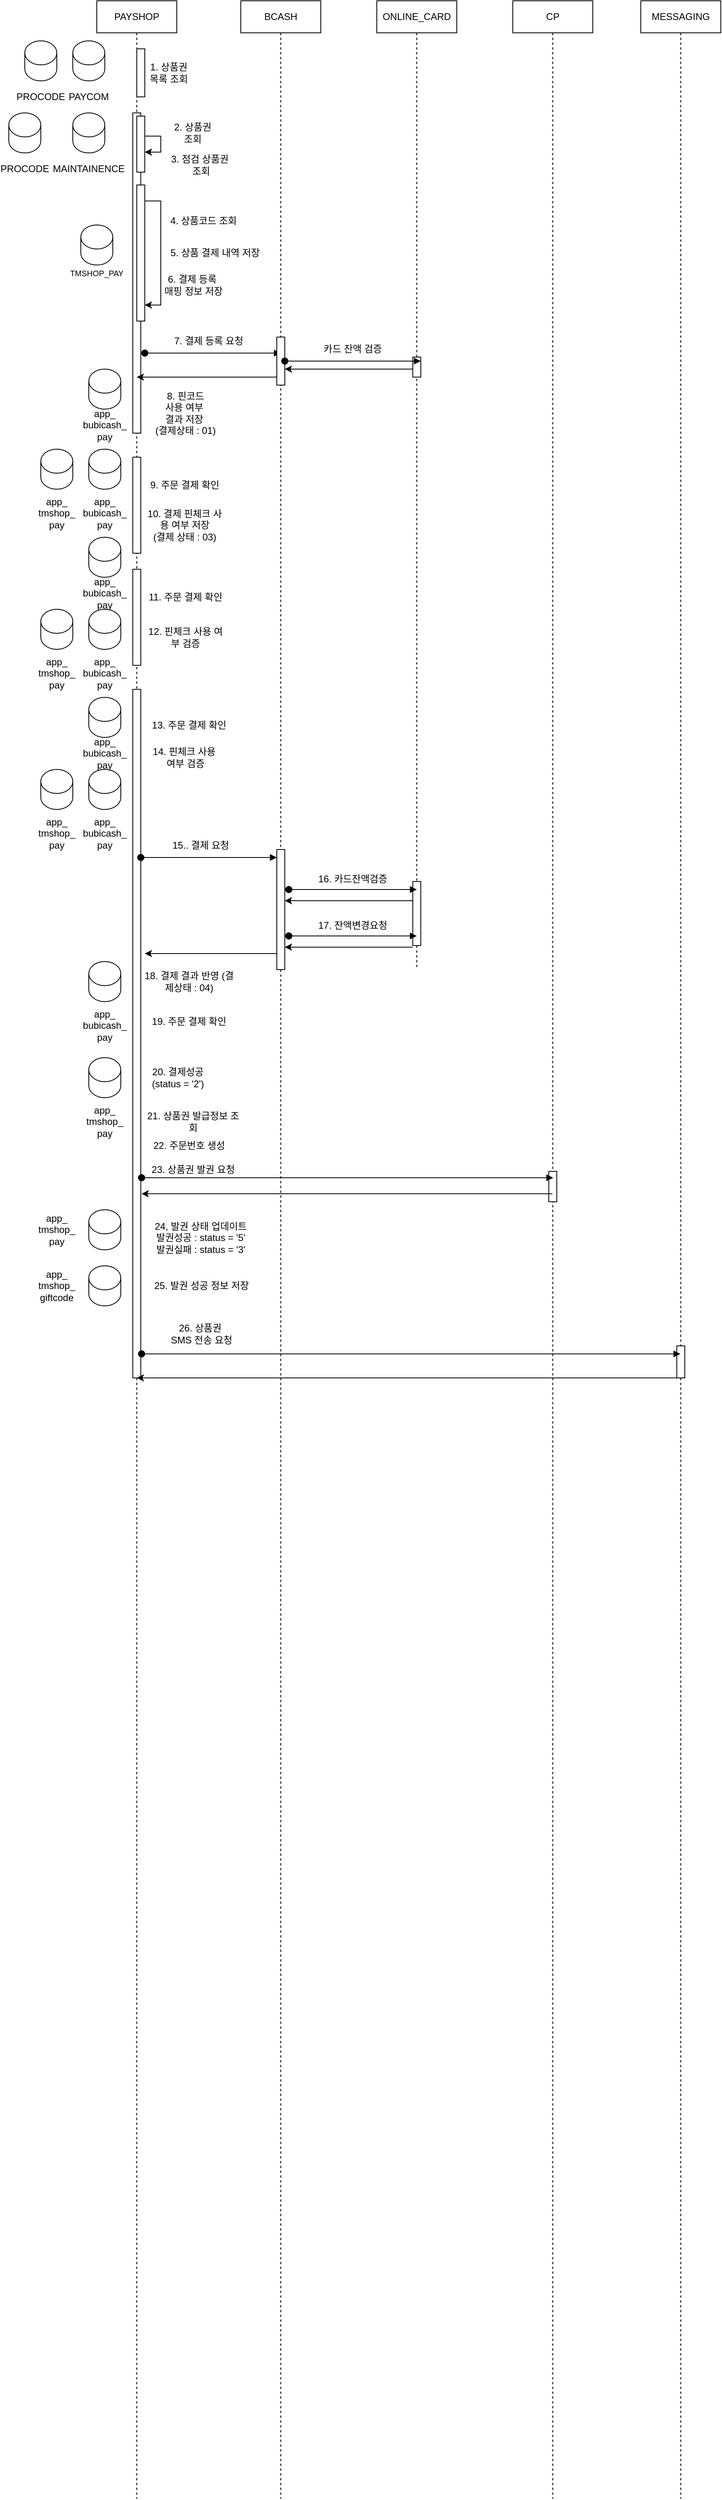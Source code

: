 <mxfile version="24.7.10">
  <diagram name="Page-1" id="2YBvvXClWsGukQMizWep">
    <mxGraphModel dx="1793" dy="975" grid="1" gridSize="10" guides="1" tooltips="1" connect="1" arrows="1" fold="1" page="1" pageScale="1" pageWidth="1654" pageHeight="2336" math="0" shadow="0">
      <root>
        <mxCell id="0" />
        <mxCell id="1" parent="0" />
        <mxCell id="aM9ryv3xv72pqoxQDRHE-1" value="PAYSHOP" style="shape=umlLifeline;perimeter=lifelinePerimeter;whiteSpace=wrap;html=1;container=0;dropTarget=0;collapsible=0;recursiveResize=0;outlineConnect=0;portConstraint=eastwest;newEdgeStyle={&quot;edgeStyle&quot;:&quot;elbowEdgeStyle&quot;,&quot;elbow&quot;:&quot;vertical&quot;,&quot;curved&quot;:0,&quot;rounded&quot;:0};" parent="1" vertex="1">
          <mxGeometry x="250" y="40" width="100" height="3120" as="geometry" />
        </mxCell>
        <mxCell id="yCdEPDMY8eZc63eLfSou-35" value="" style="html=1;points=[];perimeter=orthogonalPerimeter;outlineConnect=0;targetShapes=umlLifeline;portConstraint=eastwest;newEdgeStyle={&quot;edgeStyle&quot;:&quot;elbowEdgeStyle&quot;,&quot;elbow&quot;:&quot;vertical&quot;,&quot;curved&quot;:0,&quot;rounded&quot;:0};" vertex="1" parent="aM9ryv3xv72pqoxQDRHE-1">
          <mxGeometry x="45" y="140" width="10" height="400" as="geometry" />
        </mxCell>
        <mxCell id="aM9ryv3xv72pqoxQDRHE-4" value="" style="html=1;points=[];perimeter=orthogonalPerimeter;outlineConnect=0;targetShapes=umlLifeline;portConstraint=eastwest;newEdgeStyle={&quot;edgeStyle&quot;:&quot;elbowEdgeStyle&quot;,&quot;elbow&quot;:&quot;vertical&quot;,&quot;curved&quot;:0,&quot;rounded&quot;:0};" parent="aM9ryv3xv72pqoxQDRHE-1" vertex="1">
          <mxGeometry x="50" y="60" width="10" height="60" as="geometry" />
        </mxCell>
        <mxCell id="yCdEPDMY8eZc63eLfSou-82" value="" style="html=1;points=[];perimeter=orthogonalPerimeter;outlineConnect=0;targetShapes=umlLifeline;portConstraint=eastwest;newEdgeStyle={&quot;edgeStyle&quot;:&quot;elbowEdgeStyle&quot;,&quot;elbow&quot;:&quot;vertical&quot;,&quot;curved&quot;:0,&quot;rounded&quot;:0};" vertex="1" parent="aM9ryv3xv72pqoxQDRHE-1">
          <mxGeometry x="50" y="230" width="10" height="170" as="geometry" />
        </mxCell>
        <mxCell id="yCdEPDMY8eZc63eLfSou-92" value="" style="edgeStyle=elbowEdgeStyle;rounded=0;orthogonalLoop=1;jettySize=auto;html=1;elbow=vertical;curved=0;" edge="1" parent="aM9ryv3xv72pqoxQDRHE-1" source="yCdEPDMY8eZc63eLfSou-82" target="yCdEPDMY8eZc63eLfSou-82">
          <mxGeometry relative="1" as="geometry">
            <Array as="points">
              <mxPoint x="80" y="250" />
            </Array>
          </mxGeometry>
        </mxCell>
        <mxCell id="yCdEPDMY8eZc63eLfSou-108" value="" style="html=1;points=[];perimeter=orthogonalPerimeter;outlineConnect=0;targetShapes=umlLifeline;portConstraint=eastwest;newEdgeStyle={&quot;edgeStyle&quot;:&quot;elbowEdgeStyle&quot;,&quot;elbow&quot;:&quot;vertical&quot;,&quot;curved&quot;:0,&quot;rounded&quot;:0};" vertex="1" parent="aM9ryv3xv72pqoxQDRHE-1">
          <mxGeometry x="45" y="570" width="10" height="120" as="geometry" />
        </mxCell>
        <mxCell id="yCdEPDMY8eZc63eLfSou-117" value="" style="html=1;points=[];perimeter=orthogonalPerimeter;outlineConnect=0;targetShapes=umlLifeline;portConstraint=eastwest;newEdgeStyle={&quot;edgeStyle&quot;:&quot;elbowEdgeStyle&quot;,&quot;elbow&quot;:&quot;vertical&quot;,&quot;curved&quot;:0,&quot;rounded&quot;:0};" vertex="1" parent="aM9ryv3xv72pqoxQDRHE-1">
          <mxGeometry x="45" y="710" width="10" height="120" as="geometry" />
        </mxCell>
        <mxCell id="yCdEPDMY8eZc63eLfSou-127" value="" style="html=1;points=[];perimeter=orthogonalPerimeter;outlineConnect=0;targetShapes=umlLifeline;portConstraint=eastwest;newEdgeStyle={&quot;edgeStyle&quot;:&quot;elbowEdgeStyle&quot;,&quot;elbow&quot;:&quot;vertical&quot;,&quot;curved&quot;:0,&quot;rounded&quot;:0};" vertex="1" parent="aM9ryv3xv72pqoxQDRHE-1">
          <mxGeometry x="45" y="860" width="10" height="860" as="geometry" />
        </mxCell>
        <mxCell id="aM9ryv3xv72pqoxQDRHE-5" value="BCASH" style="shape=umlLifeline;perimeter=lifelinePerimeter;whiteSpace=wrap;html=1;container=0;dropTarget=0;collapsible=0;recursiveResize=0;outlineConnect=0;portConstraint=eastwest;newEdgeStyle={&quot;edgeStyle&quot;:&quot;elbowEdgeStyle&quot;,&quot;elbow&quot;:&quot;vertical&quot;,&quot;curved&quot;:0,&quot;rounded&quot;:0};" parent="1" vertex="1">
          <mxGeometry x="430" y="40" width="100" height="3120" as="geometry" />
        </mxCell>
        <mxCell id="yCdEPDMY8eZc63eLfSou-139" value="" style="html=1;points=[];perimeter=orthogonalPerimeter;outlineConnect=0;targetShapes=umlLifeline;portConstraint=eastwest;newEdgeStyle={&quot;edgeStyle&quot;:&quot;elbowEdgeStyle&quot;,&quot;elbow&quot;:&quot;vertical&quot;,&quot;curved&quot;:0,&quot;rounded&quot;:0};" vertex="1" parent="aM9ryv3xv72pqoxQDRHE-5">
          <mxGeometry x="45" y="1060" width="10" height="150" as="geometry" />
        </mxCell>
        <mxCell id="yCdEPDMY8eZc63eLfSou-5" value="CP" style="shape=umlLifeline;perimeter=lifelinePerimeter;whiteSpace=wrap;html=1;container=0;dropTarget=0;collapsible=0;recursiveResize=0;outlineConnect=0;portConstraint=eastwest;newEdgeStyle={&quot;edgeStyle&quot;:&quot;elbowEdgeStyle&quot;,&quot;elbow&quot;:&quot;vertical&quot;,&quot;curved&quot;:0,&quot;rounded&quot;:0};" vertex="1" parent="1">
          <mxGeometry x="770" y="40" width="100" height="3120" as="geometry" />
        </mxCell>
        <mxCell id="yCdEPDMY8eZc63eLfSou-6" value="" style="html=1;points=[];perimeter=orthogonalPerimeter;outlineConnect=0;targetShapes=umlLifeline;portConstraint=eastwest;newEdgeStyle={&quot;edgeStyle&quot;:&quot;elbowEdgeStyle&quot;,&quot;elbow&quot;:&quot;vertical&quot;,&quot;curved&quot;:0,&quot;rounded&quot;:0};" vertex="1" parent="yCdEPDMY8eZc63eLfSou-5">
          <mxGeometry x="45" y="1462" width="10" height="38" as="geometry" />
        </mxCell>
        <mxCell id="yCdEPDMY8eZc63eLfSou-7" value="ONLINE_CARD" style="shape=umlLifeline;perimeter=lifelinePerimeter;whiteSpace=wrap;html=1;container=0;dropTarget=0;collapsible=0;recursiveResize=0;outlineConnect=0;portConstraint=eastwest;newEdgeStyle={&quot;edgeStyle&quot;:&quot;elbowEdgeStyle&quot;,&quot;elbow&quot;:&quot;vertical&quot;,&quot;curved&quot;:0,&quot;rounded&quot;:0};" vertex="1" parent="1">
          <mxGeometry x="600" y="40" width="100" height="1210" as="geometry" />
        </mxCell>
        <mxCell id="yCdEPDMY8eZc63eLfSou-141" value="" style="html=1;points=[];perimeter=orthogonalPerimeter;outlineConnect=0;targetShapes=umlLifeline;portConstraint=eastwest;newEdgeStyle={&quot;edgeStyle&quot;:&quot;elbowEdgeStyle&quot;,&quot;elbow&quot;:&quot;vertical&quot;,&quot;curved&quot;:0,&quot;rounded&quot;:0};" vertex="1" parent="yCdEPDMY8eZc63eLfSou-7">
          <mxGeometry x="45" y="1100" width="10" height="80" as="geometry" />
        </mxCell>
        <mxCell id="yCdEPDMY8eZc63eLfSou-192" value="" style="html=1;points=[];perimeter=orthogonalPerimeter;outlineConnect=0;targetShapes=umlLifeline;portConstraint=eastwest;newEdgeStyle={&quot;edgeStyle&quot;:&quot;elbowEdgeStyle&quot;,&quot;elbow&quot;:&quot;vertical&quot;,&quot;curved&quot;:0,&quot;rounded&quot;:0};" vertex="1" parent="yCdEPDMY8eZc63eLfSou-7">
          <mxGeometry x="45" y="445" width="10" height="25" as="geometry" />
        </mxCell>
        <mxCell id="yCdEPDMY8eZc63eLfSou-11" value="1. 상품권 목록 조회" style="text;html=1;align=center;verticalAlign=middle;whiteSpace=wrap;rounded=0;" vertex="1" parent="1">
          <mxGeometry x="310" y="115" width="60" height="30" as="geometry" />
        </mxCell>
        <mxCell id="yCdEPDMY8eZc63eLfSou-12" value="" style="shape=cylinder3;whiteSpace=wrap;html=1;boundedLbl=1;backgroundOutline=1;size=15;" vertex="1" parent="1">
          <mxGeometry x="220" y="90" width="40" height="50" as="geometry" />
        </mxCell>
        <mxCell id="yCdEPDMY8eZc63eLfSou-13" value="PAYCOM" style="text;html=1;align=center;verticalAlign=middle;whiteSpace=wrap;rounded=0;" vertex="1" parent="1">
          <mxGeometry x="215" y="147.5" width="50" height="25" as="geometry" />
        </mxCell>
        <mxCell id="yCdEPDMY8eZc63eLfSou-14" value="" style="shape=cylinder3;whiteSpace=wrap;html=1;boundedLbl=1;backgroundOutline=1;size=15;" vertex="1" parent="1">
          <mxGeometry x="160" y="90" width="40" height="50" as="geometry" />
        </mxCell>
        <mxCell id="yCdEPDMY8eZc63eLfSou-15" value="PROCODE" style="text;html=1;align=center;verticalAlign=middle;whiteSpace=wrap;rounded=0;" vertex="1" parent="1">
          <mxGeometry x="160" y="150" width="40" height="20" as="geometry" />
        </mxCell>
        <mxCell id="yCdEPDMY8eZc63eLfSou-25" value="2. 상품권 조회" style="text;html=1;align=center;verticalAlign=middle;whiteSpace=wrap;rounded=0;" vertex="1" parent="1">
          <mxGeometry x="340" y="190" width="60" height="30" as="geometry" />
        </mxCell>
        <mxCell id="yCdEPDMY8eZc63eLfSou-39" value="" style="edgeStyle=elbowEdgeStyle;rounded=0;orthogonalLoop=1;jettySize=auto;html=1;elbow=vertical;curved=0;" edge="1" parent="1" source="yCdEPDMY8eZc63eLfSou-26" target="yCdEPDMY8eZc63eLfSou-26">
          <mxGeometry relative="1" as="geometry" />
        </mxCell>
        <mxCell id="yCdEPDMY8eZc63eLfSou-45" value="&lt;div&gt;3. 점검 상&lt;span style=&quot;background-color: initial;&quot;&gt;품권&amp;nbsp;&lt;/span&gt;&lt;/div&gt;&lt;div&gt;조회&lt;/div&gt;" style="text;html=1;align=center;verticalAlign=middle;whiteSpace=wrap;rounded=0;" vertex="1" parent="1">
          <mxGeometry x="332.75" y="230" width="94.5" height="30" as="geometry" />
        </mxCell>
        <mxCell id="yCdEPDMY8eZc63eLfSou-50" value="" style="edgeStyle=elbowEdgeStyle;rounded=0;orthogonalLoop=1;jettySize=auto;html=1;elbow=vertical;curved=0;" edge="1" parent="1" source="aM9ryv3xv72pqoxQDRHE-4" target="yCdEPDMY8eZc63eLfSou-11">
          <mxGeometry relative="1" as="geometry" />
        </mxCell>
        <mxCell id="yCdEPDMY8eZc63eLfSou-54" value="" style="html=1;verticalAlign=bottom;startArrow=oval;endArrow=block;startSize=8;edgeStyle=elbowEdgeStyle;elbow=vertical;curved=0;rounded=0;" edge="1" parent="1">
          <mxGeometry relative="1" as="geometry">
            <mxPoint x="309.999" y="480.002" as="sourcePoint" />
            <mxPoint x="480" y="480" as="targetPoint" />
          </mxGeometry>
        </mxCell>
        <mxCell id="yCdEPDMY8eZc63eLfSou-55" value="" style="endArrow=classic;html=1;rounded=0;" edge="1" parent="1">
          <mxGeometry width="50" height="50" relative="1" as="geometry">
            <mxPoint x="475" y="510" as="sourcePoint" />
            <mxPoint x="299.999" y="510" as="targetPoint" />
          </mxGeometry>
        </mxCell>
        <mxCell id="yCdEPDMY8eZc63eLfSou-56" value="7. 결제 등록 요청" style="text;html=1;align=center;verticalAlign=middle;whiteSpace=wrap;rounded=0;" vertex="1" parent="1">
          <mxGeometry x="340" y="450" width="100" height="30" as="geometry" />
        </mxCell>
        <mxCell id="yCdEPDMY8eZc63eLfSou-85" value="&lt;div&gt;4. 상품코드 조회&lt;/div&gt;" style="text;html=1;align=center;verticalAlign=middle;whiteSpace=wrap;rounded=0;" vertex="1" parent="1">
          <mxGeometry x="325.5" y="300" width="114.5" height="30" as="geometry" />
        </mxCell>
        <mxCell id="yCdEPDMY8eZc63eLfSou-26" value="" style="html=1;points=[];perimeter=orthogonalPerimeter;outlineConnect=0;targetShapes=umlLifeline;portConstraint=eastwest;newEdgeStyle={&quot;edgeStyle&quot;:&quot;elbowEdgeStyle&quot;,&quot;elbow&quot;:&quot;vertical&quot;,&quot;curved&quot;:0,&quot;rounded&quot;:0};" vertex="1" parent="1">
          <mxGeometry x="300" y="184" width="10" height="70" as="geometry" />
        </mxCell>
        <mxCell id="yCdEPDMY8eZc63eLfSou-94" value="5. 상품 결제 내역 저장" style="text;html=1;align=center;verticalAlign=middle;whiteSpace=wrap;rounded=0;" vertex="1" parent="1">
          <mxGeometry x="332.75" y="340" width="130" height="30" as="geometry" />
        </mxCell>
        <mxCell id="yCdEPDMY8eZc63eLfSou-96" value="6. 결제 등록&amp;nbsp;&lt;div&gt;매핑 정보 저장&lt;/div&gt;" style="text;html=1;align=center;verticalAlign=middle;whiteSpace=wrap;rounded=0;" vertex="1" parent="1">
          <mxGeometry x="300.5" y="380" width="140" height="30" as="geometry" />
        </mxCell>
        <mxCell id="yCdEPDMY8eZc63eLfSou-99" value="8. 핀코드&lt;div&gt;사용 여부&amp;nbsp;&lt;/div&gt;&lt;div&gt;결과 저장&amp;nbsp;&lt;/div&gt;&lt;div&gt;(결제상태 : 01)&lt;/div&gt;" style="text;html=1;align=center;verticalAlign=middle;whiteSpace=wrap;rounded=0;" vertex="1" parent="1">
          <mxGeometry x="311" y="540" width="100" height="30" as="geometry" />
        </mxCell>
        <mxCell id="yCdEPDMY8eZc63eLfSou-105" value="" style="endArrow=classic;html=1;rounded=0;" edge="1" parent="1" target="yCdEPDMY8eZc63eLfSou-53">
          <mxGeometry width="50" height="50" relative="1" as="geometry">
            <mxPoint x="479.5" y="500" as="sourcePoint" />
            <mxPoint x="299.999" y="500" as="targetPoint" />
          </mxGeometry>
        </mxCell>
        <mxCell id="yCdEPDMY8eZc63eLfSou-53" value="" style="html=1;points=[];perimeter=orthogonalPerimeter;outlineConnect=0;targetShapes=umlLifeline;portConstraint=eastwest;newEdgeStyle={&quot;edgeStyle&quot;:&quot;elbowEdgeStyle&quot;,&quot;elbow&quot;:&quot;vertical&quot;,&quot;curved&quot;:0,&quot;rounded&quot;:0};" vertex="1" parent="1">
          <mxGeometry x="475" y="460" width="10" height="60" as="geometry" />
        </mxCell>
        <mxCell id="yCdEPDMY8eZc63eLfSou-106" value="" style="shape=cylinder3;whiteSpace=wrap;html=1;boundedLbl=1;backgroundOutline=1;size=15;" vertex="1" parent="1">
          <mxGeometry x="240" y="600" width="40" height="50" as="geometry" />
        </mxCell>
        <mxCell id="yCdEPDMY8eZc63eLfSou-107" value="app_&lt;div&gt;bubicash_&lt;/div&gt;&lt;div&gt;pay&lt;/div&gt;" style="text;html=1;align=center;verticalAlign=middle;whiteSpace=wrap;rounded=0;" vertex="1" parent="1">
          <mxGeometry x="240" y="670" width="40" height="20" as="geometry" />
        </mxCell>
        <mxCell id="yCdEPDMY8eZc63eLfSou-109" value="9. 주문 결제 확인" style="text;html=1;align=center;verticalAlign=middle;whiteSpace=wrap;rounded=0;" vertex="1" parent="1">
          <mxGeometry x="310" y="630" width="100" height="30" as="geometry" />
        </mxCell>
        <mxCell id="yCdEPDMY8eZc63eLfSou-110" value="" style="shape=cylinder3;whiteSpace=wrap;html=1;boundedLbl=1;backgroundOutline=1;size=15;" vertex="1" parent="1">
          <mxGeometry x="240" y="710" width="40" height="50" as="geometry" />
        </mxCell>
        <mxCell id="yCdEPDMY8eZc63eLfSou-111" value="app_&lt;div&gt;bubicash_&lt;/div&gt;&lt;div&gt;pay&lt;/div&gt;" style="text;html=1;align=center;verticalAlign=middle;whiteSpace=wrap;rounded=0;" vertex="1" parent="1">
          <mxGeometry x="240" y="770" width="40" height="20" as="geometry" />
        </mxCell>
        <mxCell id="yCdEPDMY8eZc63eLfSou-112" value="" style="shape=cylinder3;whiteSpace=wrap;html=1;boundedLbl=1;backgroundOutline=1;size=15;" vertex="1" parent="1">
          <mxGeometry x="180" y="600" width="40" height="50" as="geometry" />
        </mxCell>
        <mxCell id="yCdEPDMY8eZc63eLfSou-113" value="app_&lt;div&gt;tmshop_&lt;/div&gt;&lt;div&gt;pay&lt;/div&gt;" style="text;html=1;align=center;verticalAlign=middle;whiteSpace=wrap;rounded=0;" vertex="1" parent="1">
          <mxGeometry x="180" y="670" width="40" height="20" as="geometry" />
        </mxCell>
        <mxCell id="yCdEPDMY8eZc63eLfSou-114" value="10. 결제 핀체크 사용 여부 저장&lt;div&gt;(결제 상태 : 03)&lt;/div&gt;" style="text;html=1;align=center;verticalAlign=middle;whiteSpace=wrap;rounded=0;" vertex="1" parent="1">
          <mxGeometry x="310" y="680" width="100" height="30" as="geometry" />
        </mxCell>
        <mxCell id="yCdEPDMY8eZc63eLfSou-119" value="11. 주문 결제 확인" style="text;html=1;align=center;verticalAlign=middle;whiteSpace=wrap;rounded=0;" vertex="1" parent="1">
          <mxGeometry x="311" y="770" width="100" height="30" as="geometry" />
        </mxCell>
        <mxCell id="yCdEPDMY8eZc63eLfSou-120" value="" style="shape=cylinder3;whiteSpace=wrap;html=1;boundedLbl=1;backgroundOutline=1;size=15;" vertex="1" parent="1">
          <mxGeometry x="240" y="500" width="40" height="50" as="geometry" />
        </mxCell>
        <mxCell id="yCdEPDMY8eZc63eLfSou-121" value="app_&lt;div&gt;bubicash_&lt;/div&gt;&lt;div&gt;pay&lt;/div&gt;" style="text;html=1;align=center;verticalAlign=middle;whiteSpace=wrap;rounded=0;" vertex="1" parent="1">
          <mxGeometry x="240" y="560" width="40" height="20" as="geometry" />
        </mxCell>
        <mxCell id="yCdEPDMY8eZc63eLfSou-122" value="" style="shape=cylinder3;whiteSpace=wrap;html=1;boundedLbl=1;backgroundOutline=1;size=15;" vertex="1" parent="1">
          <mxGeometry x="180" y="800" width="40" height="50" as="geometry" />
        </mxCell>
        <mxCell id="yCdEPDMY8eZc63eLfSou-123" value="" style="shape=cylinder3;whiteSpace=wrap;html=1;boundedLbl=1;backgroundOutline=1;size=15;" vertex="1" parent="1">
          <mxGeometry x="240" y="800" width="40" height="50" as="geometry" />
        </mxCell>
        <mxCell id="yCdEPDMY8eZc63eLfSou-124" value="app_&lt;div&gt;tmshop_&lt;/div&gt;&lt;div&gt;pay&lt;/div&gt;" style="text;html=1;align=center;verticalAlign=middle;whiteSpace=wrap;rounded=0;" vertex="1" parent="1">
          <mxGeometry x="180" y="870" width="40" height="20" as="geometry" />
        </mxCell>
        <mxCell id="yCdEPDMY8eZc63eLfSou-125" value="app_&lt;div&gt;bubicash_&lt;/div&gt;&lt;div&gt;pay&lt;/div&gt;" style="text;html=1;align=center;verticalAlign=middle;whiteSpace=wrap;rounded=0;" vertex="1" parent="1">
          <mxGeometry x="240" y="870" width="40" height="20" as="geometry" />
        </mxCell>
        <mxCell id="yCdEPDMY8eZc63eLfSou-126" value="12. 핀체크 사용 여부 검증" style="text;html=1;align=center;verticalAlign=middle;whiteSpace=wrap;rounded=0;" vertex="1" parent="1">
          <mxGeometry x="311" y="820" width="100" height="30" as="geometry" />
        </mxCell>
        <mxCell id="yCdEPDMY8eZc63eLfSou-128" value="13. 주문 결제 확인" style="text;html=1;align=center;verticalAlign=middle;whiteSpace=wrap;rounded=0;" vertex="1" parent="1">
          <mxGeometry x="311" y="930" width="109" height="30" as="geometry" />
        </mxCell>
        <mxCell id="yCdEPDMY8eZc63eLfSou-129" value="14. 핀체크 사용&amp;nbsp;&lt;div&gt;여부 검증&lt;/div&gt;" style="text;html=1;align=center;verticalAlign=middle;whiteSpace=wrap;rounded=0;" vertex="1" parent="1">
          <mxGeometry x="311" y="970" width="100" height="30" as="geometry" />
        </mxCell>
        <mxCell id="yCdEPDMY8eZc63eLfSou-130" value="" style="shape=cylinder3;whiteSpace=wrap;html=1;boundedLbl=1;backgroundOutline=1;size=15;" vertex="1" parent="1">
          <mxGeometry x="240" y="910" width="40" height="50" as="geometry" />
        </mxCell>
        <mxCell id="yCdEPDMY8eZc63eLfSou-131" value="app_&lt;div&gt;bubicash_&lt;/div&gt;&lt;div&gt;pay&lt;/div&gt;" style="text;html=1;align=center;verticalAlign=middle;whiteSpace=wrap;rounded=0;" vertex="1" parent="1">
          <mxGeometry x="240" y="970" width="40" height="20" as="geometry" />
        </mxCell>
        <mxCell id="yCdEPDMY8eZc63eLfSou-132" value="" style="shape=cylinder3;whiteSpace=wrap;html=1;boundedLbl=1;backgroundOutline=1;size=15;" vertex="1" parent="1">
          <mxGeometry x="180" y="1000" width="40" height="50" as="geometry" />
        </mxCell>
        <mxCell id="yCdEPDMY8eZc63eLfSou-133" value="app_&lt;div&gt;tmshop_&lt;/div&gt;&lt;div&gt;pay&lt;/div&gt;" style="text;html=1;align=center;verticalAlign=middle;whiteSpace=wrap;rounded=0;" vertex="1" parent="1">
          <mxGeometry x="180" y="1070" width="40" height="20" as="geometry" />
        </mxCell>
        <mxCell id="yCdEPDMY8eZc63eLfSou-134" value="app_&lt;div&gt;bubicash_&lt;/div&gt;&lt;div&gt;pay&lt;/div&gt;" style="text;html=1;align=center;verticalAlign=middle;whiteSpace=wrap;rounded=0;" vertex="1" parent="1">
          <mxGeometry x="240" y="1070" width="40" height="20" as="geometry" />
        </mxCell>
        <mxCell id="yCdEPDMY8eZc63eLfSou-135" value="" style="shape=cylinder3;whiteSpace=wrap;html=1;boundedLbl=1;backgroundOutline=1;size=15;" vertex="1" parent="1">
          <mxGeometry x="240" y="1000" width="40" height="50" as="geometry" />
        </mxCell>
        <mxCell id="yCdEPDMY8eZc63eLfSou-137" value="15.. 결제 요청" style="text;html=1;align=center;verticalAlign=middle;whiteSpace=wrap;rounded=0;" vertex="1" parent="1">
          <mxGeometry x="330" y="1080" width="100" height="30" as="geometry" />
        </mxCell>
        <mxCell id="yCdEPDMY8eZc63eLfSou-138" value="" style="html=1;verticalAlign=bottom;startArrow=oval;endArrow=block;startSize=8;edgeStyle=elbowEdgeStyle;elbow=vertical;curved=0;rounded=0;" edge="1" parent="1">
          <mxGeometry relative="1" as="geometry">
            <mxPoint x="304.999" y="1110.002" as="sourcePoint" />
            <mxPoint x="475" y="1110" as="targetPoint" />
          </mxGeometry>
        </mxCell>
        <mxCell id="yCdEPDMY8eZc63eLfSou-142" value="" style="html=1;verticalAlign=bottom;startArrow=oval;endArrow=block;startSize=8;edgeStyle=elbowEdgeStyle;elbow=vertical;curved=0;rounded=0;" edge="1" parent="1">
          <mxGeometry relative="1" as="geometry">
            <mxPoint x="489.999" y="1150.002" as="sourcePoint" />
            <mxPoint x="650" y="1150" as="targetPoint" />
          </mxGeometry>
        </mxCell>
        <mxCell id="yCdEPDMY8eZc63eLfSou-143" value="16. 카드잔액검증" style="text;html=1;align=center;verticalAlign=middle;whiteSpace=wrap;rounded=0;" vertex="1" parent="1">
          <mxGeometry x="520" y="1122" width="100" height="30" as="geometry" />
        </mxCell>
        <mxCell id="yCdEPDMY8eZc63eLfSou-144" value="" style="endArrow=classic;html=1;rounded=0;" edge="1" parent="1">
          <mxGeometry width="50" height="50" relative="1" as="geometry">
            <mxPoint x="645" y="1164" as="sourcePoint" />
            <mxPoint x="485" y="1164" as="targetPoint" />
          </mxGeometry>
        </mxCell>
        <mxCell id="yCdEPDMY8eZc63eLfSou-149" value="" style="html=1;verticalAlign=bottom;startArrow=oval;endArrow=block;startSize=8;edgeStyle=elbowEdgeStyle;elbow=vertical;curved=0;rounded=0;" edge="1" parent="1">
          <mxGeometry relative="1" as="geometry">
            <mxPoint x="489.999" y="1208.002" as="sourcePoint" />
            <mxPoint x="650" y="1208" as="targetPoint" />
          </mxGeometry>
        </mxCell>
        <mxCell id="yCdEPDMY8eZc63eLfSou-150" value="" style="endArrow=classic;html=1;rounded=0;" edge="1" parent="1">
          <mxGeometry width="50" height="50" relative="1" as="geometry">
            <mxPoint x="645" y="1222" as="sourcePoint" />
            <mxPoint x="485" y="1222" as="targetPoint" />
          </mxGeometry>
        </mxCell>
        <mxCell id="yCdEPDMY8eZc63eLfSou-151" value="17. 잔액변경요청" style="text;html=1;align=center;verticalAlign=middle;whiteSpace=wrap;rounded=0;" vertex="1" parent="1">
          <mxGeometry x="520" y="1180" width="100" height="30" as="geometry" />
        </mxCell>
        <mxCell id="yCdEPDMY8eZc63eLfSou-152" value="" style="endArrow=classic;html=1;rounded=0;" edge="1" parent="1">
          <mxGeometry width="50" height="50" relative="1" as="geometry">
            <mxPoint x="475" y="1230" as="sourcePoint" />
            <mxPoint x="310" y="1230" as="targetPoint" />
          </mxGeometry>
        </mxCell>
        <mxCell id="yCdEPDMY8eZc63eLfSou-157" value="" style="shape=cylinder3;whiteSpace=wrap;html=1;boundedLbl=1;backgroundOutline=1;size=15;" vertex="1" parent="1">
          <mxGeometry x="240" y="1240" width="40" height="50" as="geometry" />
        </mxCell>
        <mxCell id="yCdEPDMY8eZc63eLfSou-158" value="app_&lt;div&gt;bubicash_&lt;/div&gt;&lt;div&gt;pay&lt;/div&gt;" style="text;html=1;align=center;verticalAlign=middle;whiteSpace=wrap;rounded=0;" vertex="1" parent="1">
          <mxGeometry x="240" y="1310" width="40" height="20" as="geometry" />
        </mxCell>
        <mxCell id="yCdEPDMY8eZc63eLfSou-159" value="18. 결제 결과 반영 (결제상태 : 04)" style="text;html=1;align=center;verticalAlign=middle;whiteSpace=wrap;rounded=0;" vertex="1" parent="1">
          <mxGeometry x="306" y="1250" width="119" height="30" as="geometry" />
        </mxCell>
        <mxCell id="yCdEPDMY8eZc63eLfSou-162" value="19. 주문 결제 확인" style="text;html=1;align=center;verticalAlign=middle;whiteSpace=wrap;rounded=0;" vertex="1" parent="1">
          <mxGeometry x="306" y="1300" width="119" height="30" as="geometry" />
        </mxCell>
        <mxCell id="yCdEPDMY8eZc63eLfSou-163" value="20. 결제성공&lt;div&gt;(status = &#39;2&#39;)&lt;/div&gt;" style="text;html=1;align=center;verticalAlign=middle;whiteSpace=wrap;rounded=0;" vertex="1" parent="1">
          <mxGeometry x="292" y="1370" width="119" height="30" as="geometry" />
        </mxCell>
        <mxCell id="yCdEPDMY8eZc63eLfSou-164" value="" style="shape=cylinder3;whiteSpace=wrap;html=1;boundedLbl=1;backgroundOutline=1;size=15;" vertex="1" parent="1">
          <mxGeometry x="240" y="1360" width="40" height="50" as="geometry" />
        </mxCell>
        <mxCell id="yCdEPDMY8eZc63eLfSou-166" value="app_&lt;div&gt;tmshop_&lt;/div&gt;&lt;div&gt;pay&lt;/div&gt;" style="text;html=1;align=center;verticalAlign=middle;whiteSpace=wrap;rounded=0;" vertex="1" parent="1">
          <mxGeometry x="240" y="1430" width="40" height="20" as="geometry" />
        </mxCell>
        <mxCell id="yCdEPDMY8eZc63eLfSou-167" value="21. 상품권 발급정보 조회" style="text;html=1;align=center;verticalAlign=middle;whiteSpace=wrap;rounded=0;" vertex="1" parent="1">
          <mxGeometry x="311" y="1425" width="119" height="30" as="geometry" />
        </mxCell>
        <mxCell id="yCdEPDMY8eZc63eLfSou-168" value="22. 주문번호 생성" style="text;html=1;align=center;verticalAlign=middle;whiteSpace=wrap;rounded=0;" vertex="1" parent="1">
          <mxGeometry x="306" y="1455" width="119" height="30" as="geometry" />
        </mxCell>
        <mxCell id="yCdEPDMY8eZc63eLfSou-171" value="" style="html=1;verticalAlign=bottom;startArrow=oval;endArrow=block;startSize=8;edgeStyle=elbowEdgeStyle;elbow=vertical;curved=0;rounded=0;" edge="1" parent="1">
          <mxGeometry relative="1" as="geometry">
            <mxPoint x="305.999" y="1510.002" as="sourcePoint" />
            <mxPoint x="820.5" y="1510" as="targetPoint" />
          </mxGeometry>
        </mxCell>
        <mxCell id="yCdEPDMY8eZc63eLfSou-172" value="23. 상품권 발권 요청" style="text;html=1;align=center;verticalAlign=middle;whiteSpace=wrap;rounded=0;" vertex="1" parent="1">
          <mxGeometry x="311" y="1485" width="119" height="30" as="geometry" />
        </mxCell>
        <mxCell id="yCdEPDMY8eZc63eLfSou-174" value="" style="endArrow=classic;html=1;rounded=0;" edge="1" parent="1" source="yCdEPDMY8eZc63eLfSou-5">
          <mxGeometry width="50" height="50" relative="1" as="geometry">
            <mxPoint x="471" y="1530" as="sourcePoint" />
            <mxPoint x="306" y="1530" as="targetPoint" />
          </mxGeometry>
        </mxCell>
        <mxCell id="yCdEPDMY8eZc63eLfSou-175" value="24, 발권 상태 업데이트&lt;div&gt;발권성공 : status = &#39;5&#39;&lt;/div&gt;&lt;div&gt;발권실패 : status = &#39;3&#39;&lt;/div&gt;" style="text;html=1;align=center;verticalAlign=middle;whiteSpace=wrap;rounded=0;" vertex="1" parent="1">
          <mxGeometry x="310" y="1570" width="140" height="30" as="geometry" />
        </mxCell>
        <mxCell id="yCdEPDMY8eZc63eLfSou-176" value="" style="shape=cylinder3;whiteSpace=wrap;html=1;boundedLbl=1;backgroundOutline=1;size=15;" vertex="1" parent="1">
          <mxGeometry x="240" y="1550" width="40" height="50" as="geometry" />
        </mxCell>
        <mxCell id="yCdEPDMY8eZc63eLfSou-178" value="app_&lt;div&gt;tmshop_&lt;/div&gt;&lt;div&gt;pay&lt;/div&gt;" style="text;html=1;align=center;verticalAlign=middle;whiteSpace=wrap;rounded=0;" vertex="1" parent="1">
          <mxGeometry x="180" y="1565" width="40" height="20" as="geometry" />
        </mxCell>
        <mxCell id="yCdEPDMY8eZc63eLfSou-179" value="25. 발권 성공 정보 저장" style="text;html=1;align=center;verticalAlign=middle;whiteSpace=wrap;rounded=0;" vertex="1" parent="1">
          <mxGeometry x="311" y="1630" width="140" height="30" as="geometry" />
        </mxCell>
        <mxCell id="yCdEPDMY8eZc63eLfSou-182" value="MESSAGING" style="shape=umlLifeline;perimeter=lifelinePerimeter;whiteSpace=wrap;html=1;container=0;dropTarget=0;collapsible=0;recursiveResize=0;outlineConnect=0;portConstraint=eastwest;newEdgeStyle={&quot;edgeStyle&quot;:&quot;elbowEdgeStyle&quot;,&quot;elbow&quot;:&quot;vertical&quot;,&quot;curved&quot;:0,&quot;rounded&quot;:0};" vertex="1" parent="1">
          <mxGeometry x="930" y="40" width="100" height="3120" as="geometry" />
        </mxCell>
        <mxCell id="yCdEPDMY8eZc63eLfSou-183" value="" style="html=1;points=[];perimeter=orthogonalPerimeter;outlineConnect=0;targetShapes=umlLifeline;portConstraint=eastwest;newEdgeStyle={&quot;edgeStyle&quot;:&quot;elbowEdgeStyle&quot;,&quot;elbow&quot;:&quot;vertical&quot;,&quot;curved&quot;:0,&quot;rounded&quot;:0};" vertex="1" parent="yCdEPDMY8eZc63eLfSou-182">
          <mxGeometry x="45" y="1680" width="10" height="40" as="geometry" />
        </mxCell>
        <mxCell id="yCdEPDMY8eZc63eLfSou-184" value="" style="html=1;verticalAlign=bottom;startArrow=oval;endArrow=block;startSize=8;edgeStyle=elbowEdgeStyle;elbow=vertical;curved=0;rounded=0;" edge="1" parent="1">
          <mxGeometry relative="1" as="geometry">
            <mxPoint x="305.999" y="1730.002" as="sourcePoint" />
            <mxPoint x="979.5" y="1730" as="targetPoint" />
          </mxGeometry>
        </mxCell>
        <mxCell id="yCdEPDMY8eZc63eLfSou-187" value="26. 상품권&amp;nbsp;&lt;div&gt;SMS 전송 요청&lt;/div&gt;" style="text;html=1;align=center;verticalAlign=middle;whiteSpace=wrap;rounded=0;" vertex="1" parent="1">
          <mxGeometry x="311" y="1690" width="140" height="30" as="geometry" />
        </mxCell>
        <mxCell id="yCdEPDMY8eZc63eLfSou-188" value="" style="shape=cylinder3;whiteSpace=wrap;html=1;boundedLbl=1;backgroundOutline=1;size=15;" vertex="1" parent="1">
          <mxGeometry x="240" y="1620" width="40" height="50" as="geometry" />
        </mxCell>
        <mxCell id="yCdEPDMY8eZc63eLfSou-190" value="app_&lt;div&gt;tmshop_&lt;/div&gt;&lt;div&gt;giftcode&lt;/div&gt;" style="text;html=1;align=center;verticalAlign=middle;whiteSpace=wrap;rounded=0;" vertex="1" parent="1">
          <mxGeometry x="180" y="1635" width="40" height="20" as="geometry" />
        </mxCell>
        <mxCell id="yCdEPDMY8eZc63eLfSou-191" value="" style="endArrow=classic;html=1;rounded=0;" edge="1" parent="1" source="yCdEPDMY8eZc63eLfSou-182">
          <mxGeometry width="50" height="50" relative="1" as="geometry">
            <mxPoint x="814" y="1760" as="sourcePoint" />
            <mxPoint x="300" y="1760" as="targetPoint" />
          </mxGeometry>
        </mxCell>
        <mxCell id="yCdEPDMY8eZc63eLfSou-193" value="카드 잔액 검증" style="text;html=1;align=center;verticalAlign=middle;whiteSpace=wrap;rounded=0;" vertex="1" parent="1">
          <mxGeometry x="520" y="460" width="100" height="30" as="geometry" />
        </mxCell>
        <mxCell id="yCdEPDMY8eZc63eLfSou-194" value="" style="endArrow=classic;html=1;rounded=0;" edge="1" parent="1">
          <mxGeometry width="50" height="50" relative="1" as="geometry">
            <mxPoint x="645" y="500" as="sourcePoint" />
            <mxPoint x="485" y="500" as="targetPoint" />
          </mxGeometry>
        </mxCell>
        <mxCell id="yCdEPDMY8eZc63eLfSou-196" value="" style="html=1;verticalAlign=bottom;startArrow=oval;endArrow=block;startSize=8;edgeStyle=elbowEdgeStyle;elbow=vertical;curved=0;rounded=0;" edge="1" parent="1">
          <mxGeometry relative="1" as="geometry">
            <mxPoint x="484.999" y="490.002" as="sourcePoint" />
            <mxPoint x="655" y="490" as="targetPoint" />
          </mxGeometry>
        </mxCell>
        <mxCell id="yCdEPDMY8eZc63eLfSou-198" value="" style="shape=cylinder3;whiteSpace=wrap;html=1;boundedLbl=1;backgroundOutline=1;size=15;" vertex="1" parent="1">
          <mxGeometry x="140" y="180" width="40" height="50" as="geometry" />
        </mxCell>
        <mxCell id="yCdEPDMY8eZc63eLfSou-199" value="" style="shape=cylinder3;whiteSpace=wrap;html=1;boundedLbl=1;backgroundOutline=1;size=15;" vertex="1" parent="1">
          <mxGeometry x="220" y="180" width="40" height="50" as="geometry" />
        </mxCell>
        <mxCell id="yCdEPDMY8eZc63eLfSou-200" value="PROCODE" style="text;html=1;align=center;verticalAlign=middle;whiteSpace=wrap;rounded=0;" vertex="1" parent="1">
          <mxGeometry x="140" y="240" width="40" height="20" as="geometry" />
        </mxCell>
        <mxCell id="yCdEPDMY8eZc63eLfSou-201" value="MAINTAINENCE" style="text;html=1;align=center;verticalAlign=middle;whiteSpace=wrap;rounded=0;" vertex="1" parent="1">
          <mxGeometry x="210" y="235" width="60" height="30" as="geometry" />
        </mxCell>
        <mxCell id="yCdEPDMY8eZc63eLfSou-202" value="" style="shape=cylinder3;whiteSpace=wrap;html=1;boundedLbl=1;backgroundOutline=1;size=15;" vertex="1" parent="1">
          <mxGeometry x="230" y="320" width="40" height="50" as="geometry" />
        </mxCell>
        <mxCell id="yCdEPDMY8eZc63eLfSou-203" value="&lt;font style=&quot;font-size: 10px;&quot;&gt;TMSHOP_PAY&lt;/font&gt;" style="text;html=1;align=center;verticalAlign=middle;whiteSpace=wrap;rounded=0;" vertex="1" parent="1">
          <mxGeometry x="230" y="370" width="40" height="20" as="geometry" />
        </mxCell>
      </root>
    </mxGraphModel>
  </diagram>
</mxfile>
